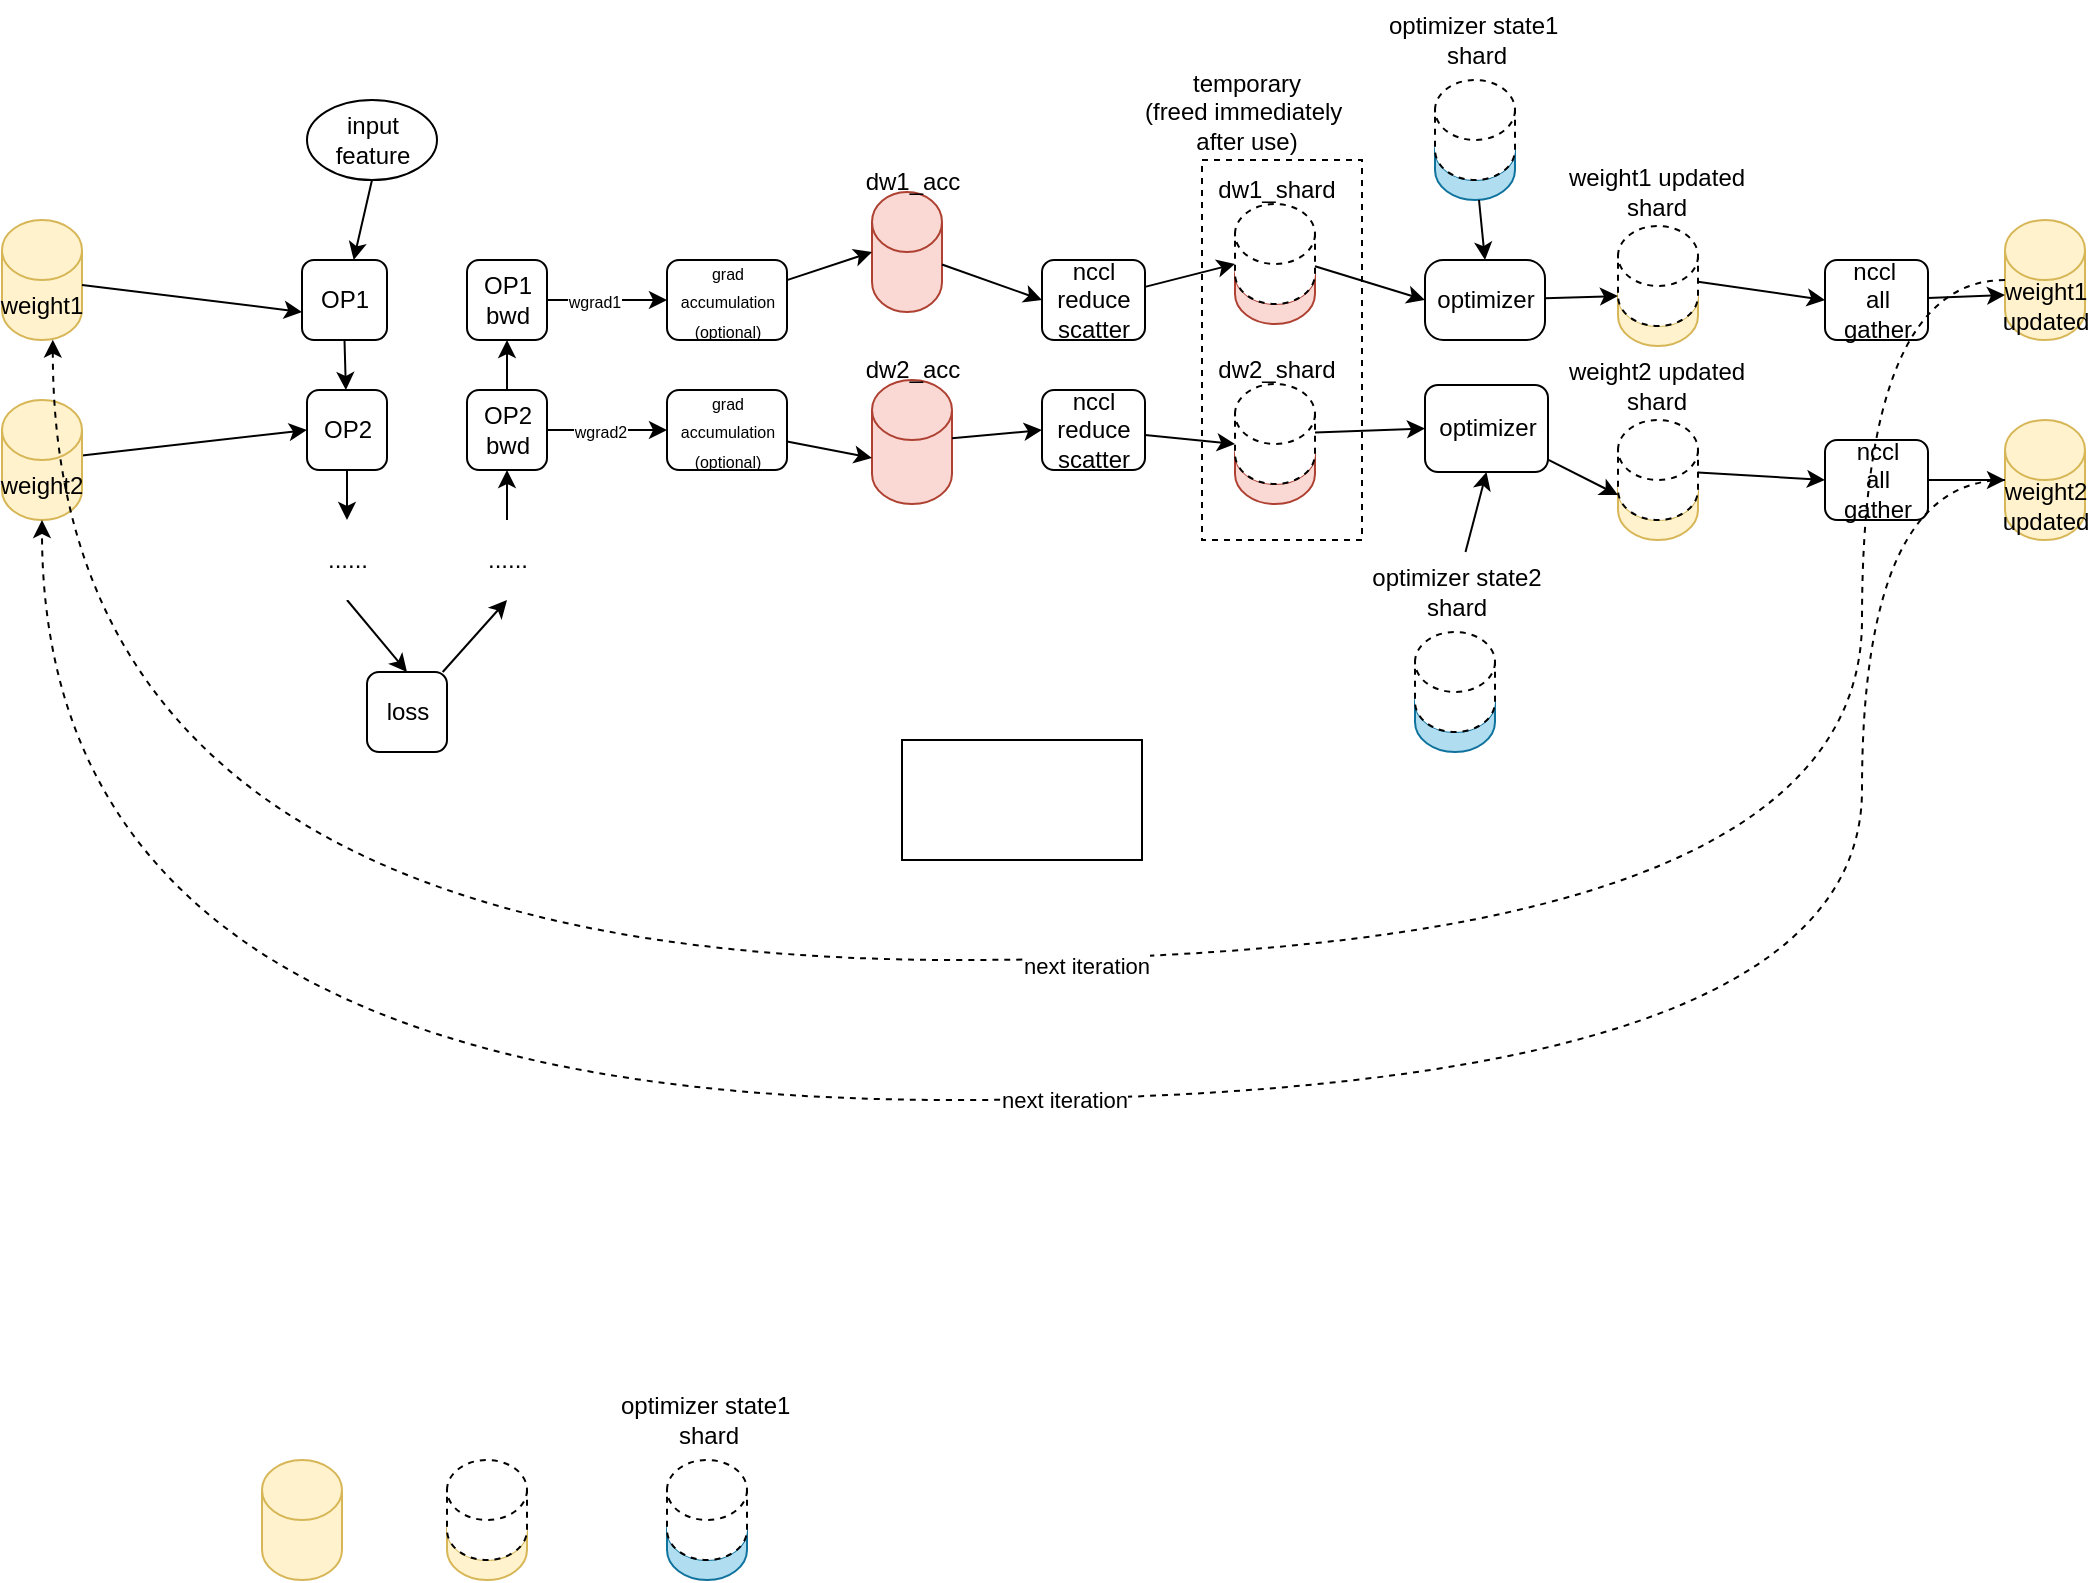 <mxfile version="28.0.6">
  <diagram name="第 1 页" id="xsn9wAzLdeU0v5P_zitX">
    <mxGraphModel dx="1653" dy="857" grid="1" gridSize="10" guides="1" tooltips="1" connect="1" arrows="1" fold="1" page="1" pageScale="1" pageWidth="1169" pageHeight="827" math="0" shadow="0">
      <root>
        <mxCell id="0" />
        <mxCell id="1" parent="0" />
        <mxCell id="ELaQe_ijEdDVAd6_kbek-1" style="rounded=0;orthogonalLoop=1;jettySize=auto;html=1;exitX=0.5;exitY=1;exitDx=0;exitDy=0;" edge="1" parent="1" source="ELaQe_ijEdDVAd6_kbek-2" target="ELaQe_ijEdDVAd6_kbek-4">
          <mxGeometry relative="1" as="geometry" />
        </mxCell>
        <mxCell id="ELaQe_ijEdDVAd6_kbek-2" value="OP1" style="rounded=1;whiteSpace=wrap;html=1;" vertex="1" parent="1">
          <mxGeometry x="230" y="160" width="42.5" height="40" as="geometry" />
        </mxCell>
        <mxCell id="ELaQe_ijEdDVAd6_kbek-3" style="edgeStyle=orthogonalEdgeStyle;rounded=0;orthogonalLoop=1;jettySize=auto;html=1;exitX=0.5;exitY=1;exitDx=0;exitDy=0;entryX=0.5;entryY=0;entryDx=0;entryDy=0;" edge="1" parent="1" source="ELaQe_ijEdDVAd6_kbek-4" target="ELaQe_ijEdDVAd6_kbek-8">
          <mxGeometry relative="1" as="geometry" />
        </mxCell>
        <mxCell id="ELaQe_ijEdDVAd6_kbek-4" value="OP2" style="rounded=1;whiteSpace=wrap;html=1;" vertex="1" parent="1">
          <mxGeometry x="232.5" y="225" width="40" height="40" as="geometry" />
        </mxCell>
        <mxCell id="ELaQe_ijEdDVAd6_kbek-5" style="rounded=0;orthogonalLoop=1;jettySize=auto;html=1;exitX=0.5;exitY=1;exitDx=0;exitDy=0;" edge="1" parent="1" source="ELaQe_ijEdDVAd6_kbek-6" target="ELaQe_ijEdDVAd6_kbek-2">
          <mxGeometry relative="1" as="geometry" />
        </mxCell>
        <mxCell id="ELaQe_ijEdDVAd6_kbek-6" value="input feature" style="ellipse;whiteSpace=wrap;html=1;" vertex="1" parent="1">
          <mxGeometry x="232.5" y="80" width="65" height="40" as="geometry" />
        </mxCell>
        <mxCell id="ELaQe_ijEdDVAd6_kbek-7" style="rounded=0;orthogonalLoop=1;jettySize=auto;html=1;exitX=0.5;exitY=1;exitDx=0;exitDy=0;entryX=0.5;entryY=0;entryDx=0;entryDy=0;" edge="1" parent="1" source="ELaQe_ijEdDVAd6_kbek-8" target="ELaQe_ijEdDVAd6_kbek-10">
          <mxGeometry relative="1" as="geometry" />
        </mxCell>
        <mxCell id="ELaQe_ijEdDVAd6_kbek-8" value="......" style="rounded=1;whiteSpace=wrap;html=1;strokeColor=none;" vertex="1" parent="1">
          <mxGeometry x="232.5" y="290" width="40" height="40" as="geometry" />
        </mxCell>
        <mxCell id="ELaQe_ijEdDVAd6_kbek-9" style="rounded=0;orthogonalLoop=1;jettySize=auto;html=1;entryX=0.5;entryY=1;entryDx=0;entryDy=0;" edge="1" parent="1" source="ELaQe_ijEdDVAd6_kbek-10" target="ELaQe_ijEdDVAd6_kbek-18">
          <mxGeometry relative="1" as="geometry" />
        </mxCell>
        <mxCell id="ELaQe_ijEdDVAd6_kbek-10" value="loss" style="rounded=1;whiteSpace=wrap;html=1;" vertex="1" parent="1">
          <mxGeometry x="262.5" y="366" width="40" height="40" as="geometry" />
        </mxCell>
        <mxCell id="ELaQe_ijEdDVAd6_kbek-11" style="edgeStyle=none;rounded=0;orthogonalLoop=1;jettySize=auto;html=1;entryX=0;entryY=0.5;entryDx=0;entryDy=0;" edge="1" parent="1" source="ELaQe_ijEdDVAd6_kbek-13" target="ELaQe_ijEdDVAd6_kbek-24">
          <mxGeometry relative="1" as="geometry" />
        </mxCell>
        <mxCell id="ELaQe_ijEdDVAd6_kbek-12" value="&lt;font style=&quot;font-size: 8px;&quot;&gt;wgrad2&lt;/font&gt;" style="edgeLabel;html=1;align=center;verticalAlign=middle;resizable=0;points=[];" vertex="1" connectable="0" parent="ELaQe_ijEdDVAd6_kbek-11">
          <mxGeometry x="-0.125" relative="1" as="geometry">
            <mxPoint as="offset" />
          </mxGeometry>
        </mxCell>
        <mxCell id="ELaQe_ijEdDVAd6_kbek-13" value="&lt;div&gt;OP2&lt;/div&gt;&lt;div&gt;bwd&lt;/div&gt;" style="rounded=1;whiteSpace=wrap;html=1;" vertex="1" parent="1">
          <mxGeometry x="312.5" y="225" width="40" height="40" as="geometry" />
        </mxCell>
        <mxCell id="ELaQe_ijEdDVAd6_kbek-14" style="edgeStyle=none;rounded=0;orthogonalLoop=1;jettySize=auto;html=1;entryX=0;entryY=0.5;entryDx=0;entryDy=0;" edge="1" parent="1" source="ELaQe_ijEdDVAd6_kbek-16" target="ELaQe_ijEdDVAd6_kbek-22">
          <mxGeometry relative="1" as="geometry" />
        </mxCell>
        <mxCell id="ELaQe_ijEdDVAd6_kbek-15" value="&lt;div&gt;&lt;font style=&quot;font-size: 8px;&quot;&gt;wgrad1&lt;/font&gt;&lt;/div&gt;" style="edgeLabel;html=1;align=center;verticalAlign=middle;resizable=0;points=[];" vertex="1" connectable="0" parent="ELaQe_ijEdDVAd6_kbek-14">
          <mxGeometry x="0.112" y="-1" relative="1" as="geometry">
            <mxPoint x="-10" y="-1" as="offset" />
          </mxGeometry>
        </mxCell>
        <mxCell id="ELaQe_ijEdDVAd6_kbek-16" value="&lt;div&gt;OP1&lt;/div&gt;&lt;div&gt;bwd&lt;/div&gt;" style="rounded=1;whiteSpace=wrap;html=1;" vertex="1" parent="1">
          <mxGeometry x="312.5" y="160" width="40" height="40" as="geometry" />
        </mxCell>
        <mxCell id="ELaQe_ijEdDVAd6_kbek-17" style="edgeStyle=orthogonalEdgeStyle;rounded=0;orthogonalLoop=1;jettySize=auto;html=1;entryX=0.5;entryY=1;entryDx=0;entryDy=0;" edge="1" parent="1" source="ELaQe_ijEdDVAd6_kbek-18" target="ELaQe_ijEdDVAd6_kbek-13">
          <mxGeometry relative="1" as="geometry" />
        </mxCell>
        <mxCell id="ELaQe_ijEdDVAd6_kbek-18" value="......" style="rounded=1;whiteSpace=wrap;html=1;strokeColor=none;" vertex="1" parent="1">
          <mxGeometry x="312.5" y="290" width="40" height="40" as="geometry" />
        </mxCell>
        <mxCell id="ELaQe_ijEdDVAd6_kbek-19" style="rounded=0;orthogonalLoop=1;jettySize=auto;html=1;entryX=0.5;entryY=1;entryDx=0;entryDy=0;" edge="1" parent="1" source="ELaQe_ijEdDVAd6_kbek-16" target="ELaQe_ijEdDVAd6_kbek-16">
          <mxGeometry relative="1" as="geometry" />
        </mxCell>
        <mxCell id="ELaQe_ijEdDVAd6_kbek-20" style="rounded=0;orthogonalLoop=1;jettySize=auto;html=1;entryX=0.5;entryY=1;entryDx=0;entryDy=0;exitX=0.5;exitY=0;exitDx=0;exitDy=0;" edge="1" parent="1" source="ELaQe_ijEdDVAd6_kbek-13" target="ELaQe_ijEdDVAd6_kbek-16">
          <mxGeometry relative="1" as="geometry">
            <mxPoint x="349.748" y="225" as="sourcePoint" />
            <mxPoint x="345.26" y="188.24" as="targetPoint" />
          </mxGeometry>
        </mxCell>
        <mxCell id="ELaQe_ijEdDVAd6_kbek-22" value="&lt;div&gt;&lt;font style=&quot;font-size: 8px;&quot;&gt;grad accumulation&lt;br&gt;&lt;/font&gt;&lt;/div&gt;&lt;div&gt;&lt;font style=&quot;font-size: 8px;&quot;&gt;(optional)&lt;/font&gt;&lt;/div&gt;" style="rounded=1;whiteSpace=wrap;html=1;" vertex="1" parent="1">
          <mxGeometry x="412.5" y="160" width="60" height="40" as="geometry" />
        </mxCell>
        <mxCell id="ELaQe_ijEdDVAd6_kbek-24" value="&lt;div&gt;&lt;font style=&quot;font-size: 8px;&quot;&gt;grad accumulation&lt;br&gt;&lt;/font&gt;&lt;/div&gt;&lt;div&gt;&lt;font style=&quot;font-size: 8px;&quot;&gt;(optional)&lt;/font&gt;&lt;/div&gt;" style="rounded=1;whiteSpace=wrap;html=1;" vertex="1" parent="1">
          <mxGeometry x="412.5" y="225" width="60" height="40" as="geometry" />
        </mxCell>
        <mxCell id="ELaQe_ijEdDVAd6_kbek-26" value="&lt;div&gt;nccl reduce&lt;/div&gt;&lt;div&gt;scatter&lt;/div&gt;" style="rounded=1;whiteSpace=wrap;html=1;" vertex="1" parent="1">
          <mxGeometry x="600" y="160" width="51.5" height="40" as="geometry" />
        </mxCell>
        <mxCell id="ELaQe_ijEdDVAd6_kbek-28" value="&lt;div&gt;nccl reduce&lt;/div&gt;&lt;div&gt;scatter&lt;br&gt;&lt;/div&gt;" style="rounded=1;whiteSpace=wrap;html=1;" vertex="1" parent="1">
          <mxGeometry x="600" y="225" width="51.5" height="40" as="geometry" />
        </mxCell>
        <mxCell id="ELaQe_ijEdDVAd6_kbek-29" value="optimizer" style="rounded=1;whiteSpace=wrap;html=1;arcSize=23;" vertex="1" parent="1">
          <mxGeometry x="791.5" y="160" width="60" height="40" as="geometry" />
        </mxCell>
        <mxCell id="ELaQe_ijEdDVAd6_kbek-30" value="optimizer" style="rounded=1;whiteSpace=wrap;html=1;" vertex="1" parent="1">
          <mxGeometry x="791.5" y="222.5" width="61.5" height="43.5" as="geometry" />
        </mxCell>
        <mxCell id="ELaQe_ijEdDVAd6_kbek-31" value="weight1" style="shape=cylinder3;whiteSpace=wrap;html=1;boundedLbl=1;backgroundOutline=1;size=15;fillColor=#fff2cc;strokeColor=#d6b656;" vertex="1" parent="1">
          <mxGeometry x="80" y="140" width="40" height="60" as="geometry" />
        </mxCell>
        <mxCell id="ELaQe_ijEdDVAd6_kbek-32" style="edgeStyle=none;rounded=0;orthogonalLoop=1;jettySize=auto;html=1;entryX=0;entryY=0.5;entryDx=0;entryDy=0;" edge="1" parent="1" source="ELaQe_ijEdDVAd6_kbek-33" target="ELaQe_ijEdDVAd6_kbek-4">
          <mxGeometry relative="1" as="geometry" />
        </mxCell>
        <mxCell id="ELaQe_ijEdDVAd6_kbek-33" value="weight2" style="shape=cylinder3;whiteSpace=wrap;html=1;boundedLbl=1;backgroundOutline=1;size=15;fillColor=#fff2cc;strokeColor=#d6b656;" vertex="1" parent="1">
          <mxGeometry x="80" y="230" width="40" height="60" as="geometry" />
        </mxCell>
        <mxCell id="ELaQe_ijEdDVAd6_kbek-34" style="edgeStyle=none;rounded=0;orthogonalLoop=1;jettySize=auto;html=1;" edge="1" parent="1" source="ELaQe_ijEdDVAd6_kbek-31">
          <mxGeometry relative="1" as="geometry">
            <mxPoint x="230" y="186" as="targetPoint" />
          </mxGeometry>
        </mxCell>
        <mxCell id="ELaQe_ijEdDVAd6_kbek-37" value="&lt;div&gt;weight1&lt;/div&gt;&lt;div&gt;updated&lt;/div&gt;" style="shape=cylinder3;whiteSpace=wrap;html=1;boundedLbl=1;backgroundOutline=1;size=15;fillColor=#fff2cc;strokeColor=#d6b656;" vertex="1" parent="1">
          <mxGeometry x="1081.5" y="140" width="40" height="60" as="geometry" />
        </mxCell>
        <mxCell id="ELaQe_ijEdDVAd6_kbek-39" value="&lt;div&gt;weight2&lt;/div&gt;&lt;div&gt;updated&lt;/div&gt;" style="shape=cylinder3;whiteSpace=wrap;html=1;boundedLbl=1;backgroundOutline=1;size=15;fillColor=#fff2cc;strokeColor=#d6b656;" vertex="1" parent="1">
          <mxGeometry x="1081.5" y="240" width="40" height="60" as="geometry" />
        </mxCell>
        <mxCell id="ELaQe_ijEdDVAd6_kbek-47" value="" style="shape=cylinder3;whiteSpace=wrap;html=1;boundedLbl=1;backgroundOutline=1;size=15;fillColor=#fff2cc;strokeColor=#d6b656;" vertex="1" parent="1">
          <mxGeometry x="210" y="760" width="40" height="60" as="geometry" />
        </mxCell>
        <mxCell id="ELaQe_ijEdDVAd6_kbek-49" value="" style="shape=cylinder3;whiteSpace=wrap;html=1;boundedLbl=1;backgroundOutline=1;size=15;fillColor=#fff2cc;strokeColor=#d6b656;" vertex="1" parent="1">
          <mxGeometry x="302.5" y="780" width="40" height="40" as="geometry" />
        </mxCell>
        <mxCell id="ELaQe_ijEdDVAd6_kbek-48" value="" style="shape=cylinder3;whiteSpace=wrap;html=1;boundedLbl=1;backgroundOutline=1;size=15;dashed=1;" vertex="1" parent="1">
          <mxGeometry x="302.5" y="760" width="40" height="50" as="geometry" />
        </mxCell>
        <mxCell id="ELaQe_ijEdDVAd6_kbek-53" value="" style="group" vertex="1" connectable="0" parent="1">
          <mxGeometry x="676.5" y="110" width="80" height="82" as="geometry" />
        </mxCell>
        <mxCell id="ELaQe_ijEdDVAd6_kbek-50" value="" style="shape=cylinder3;whiteSpace=wrap;html=1;boundedLbl=1;backgroundOutline=1;size=15;fillColor=#fad9d5;strokeColor=#ae4132;" vertex="1" parent="ELaQe_ijEdDVAd6_kbek-53">
          <mxGeometry x="20" y="42" width="40" height="40" as="geometry" />
        </mxCell>
        <mxCell id="ELaQe_ijEdDVAd6_kbek-51" value="" style="shape=cylinder3;whiteSpace=wrap;html=1;boundedLbl=1;backgroundOutline=1;size=15;dashed=1;" vertex="1" parent="ELaQe_ijEdDVAd6_kbek-53">
          <mxGeometry x="20" y="22" width="40" height="50" as="geometry" />
        </mxCell>
        <mxCell id="ELaQe_ijEdDVAd6_kbek-52" value="&lt;div&gt;dw1_shard&lt;/div&gt;" style="text;html=1;align=center;verticalAlign=middle;resizable=0;points=[];autosize=1;strokeColor=none;fillColor=none;" vertex="1" parent="ELaQe_ijEdDVAd6_kbek-53">
          <mxGeometry width="80" height="30" as="geometry" />
        </mxCell>
        <mxCell id="ELaQe_ijEdDVAd6_kbek-54" value="" style="group" vertex="1" connectable="0" parent="1">
          <mxGeometry x="676.5" y="200" width="80" height="82" as="geometry" />
        </mxCell>
        <mxCell id="ELaQe_ijEdDVAd6_kbek-55" value="" style="shape=cylinder3;whiteSpace=wrap;html=1;boundedLbl=1;backgroundOutline=1;size=15;fillColor=#fad9d5;strokeColor=#ae4132;" vertex="1" parent="ELaQe_ijEdDVAd6_kbek-54">
          <mxGeometry x="20" y="42" width="40" height="40" as="geometry" />
        </mxCell>
        <mxCell id="ELaQe_ijEdDVAd6_kbek-56" value="" style="shape=cylinder3;whiteSpace=wrap;html=1;boundedLbl=1;backgroundOutline=1;size=15;dashed=1;" vertex="1" parent="ELaQe_ijEdDVAd6_kbek-54">
          <mxGeometry x="20" y="22" width="40" height="50" as="geometry" />
        </mxCell>
        <mxCell id="ELaQe_ijEdDVAd6_kbek-57" value="&lt;div&gt;dw2_shard&lt;/div&gt;" style="text;html=1;align=center;verticalAlign=middle;resizable=0;points=[];autosize=1;strokeColor=none;fillColor=none;" vertex="1" parent="ELaQe_ijEdDVAd6_kbek-54">
          <mxGeometry width="80" height="30" as="geometry" />
        </mxCell>
        <mxCell id="ELaQe_ijEdDVAd6_kbek-58" style="rounded=0;orthogonalLoop=1;jettySize=auto;html=1;entryX=0;entryY=0;entryDx=0;entryDy=30;entryPerimeter=0;" edge="1" parent="1" source="ELaQe_ijEdDVAd6_kbek-26" target="ELaQe_ijEdDVAd6_kbek-51">
          <mxGeometry relative="1" as="geometry" />
        </mxCell>
        <mxCell id="ELaQe_ijEdDVAd6_kbek-59" style="edgeStyle=none;rounded=0;orthogonalLoop=1;jettySize=auto;html=1;entryX=0;entryY=0;entryDx=0;entryDy=30;entryPerimeter=0;" edge="1" parent="1" source="ELaQe_ijEdDVAd6_kbek-28" target="ELaQe_ijEdDVAd6_kbek-56">
          <mxGeometry relative="1" as="geometry" />
        </mxCell>
        <mxCell id="ELaQe_ijEdDVAd6_kbek-63" value="" style="group" vertex="1" connectable="0" parent="1">
          <mxGeometry x="377.5" y="720" width="110" height="100" as="geometry" />
        </mxCell>
        <mxCell id="ELaQe_ijEdDVAd6_kbek-60" value="" style="shape=cylinder3;whiteSpace=wrap;html=1;boundedLbl=1;backgroundOutline=1;size=15;fillColor=#b1ddf0;strokeColor=#10739e;" vertex="1" parent="ELaQe_ijEdDVAd6_kbek-63">
          <mxGeometry x="35" y="60" width="40" height="40" as="geometry" />
        </mxCell>
        <mxCell id="ELaQe_ijEdDVAd6_kbek-61" value="" style="shape=cylinder3;whiteSpace=wrap;html=1;boundedLbl=1;backgroundOutline=1;size=15;dashed=1;" vertex="1" parent="ELaQe_ijEdDVAd6_kbek-63">
          <mxGeometry x="35" y="40" width="40" height="50" as="geometry" />
        </mxCell>
        <mxCell id="ELaQe_ijEdDVAd6_kbek-62" value="&lt;div&gt;optimizer state1&amp;nbsp;&lt;/div&gt;&lt;div&gt;shard&lt;/div&gt;" style="text;html=1;align=center;verticalAlign=middle;resizable=0;points=[];autosize=1;strokeColor=none;fillColor=none;" vertex="1" parent="ELaQe_ijEdDVAd6_kbek-63">
          <mxGeometry width="110" height="40" as="geometry" />
        </mxCell>
        <mxCell id="ELaQe_ijEdDVAd6_kbek-64" value="" style="group" vertex="1" connectable="0" parent="1">
          <mxGeometry x="761.5" y="30" width="110" height="100" as="geometry" />
        </mxCell>
        <mxCell id="ELaQe_ijEdDVAd6_kbek-65" value="" style="shape=cylinder3;whiteSpace=wrap;html=1;boundedLbl=1;backgroundOutline=1;size=15;fillColor=#b1ddf0;strokeColor=#10739e;" vertex="1" parent="ELaQe_ijEdDVAd6_kbek-64">
          <mxGeometry x="35" y="60" width="40" height="40" as="geometry" />
        </mxCell>
        <mxCell id="ELaQe_ijEdDVAd6_kbek-66" value="" style="shape=cylinder3;whiteSpace=wrap;html=1;boundedLbl=1;backgroundOutline=1;size=15;dashed=1;" vertex="1" parent="ELaQe_ijEdDVAd6_kbek-64">
          <mxGeometry x="35" y="40" width="40" height="50" as="geometry" />
        </mxCell>
        <mxCell id="ELaQe_ijEdDVAd6_kbek-67" value="&lt;div&gt;optimizer state1&amp;nbsp;&lt;/div&gt;&lt;div&gt;shard&lt;/div&gt;" style="text;html=1;align=center;verticalAlign=middle;resizable=0;points=[];autosize=1;strokeColor=none;fillColor=none;" vertex="1" parent="ELaQe_ijEdDVAd6_kbek-64">
          <mxGeometry width="110" height="40" as="geometry" />
        </mxCell>
        <mxCell id="ELaQe_ijEdDVAd6_kbek-68" style="edgeStyle=none;rounded=0;orthogonalLoop=1;jettySize=auto;html=1;entryX=0.5;entryY=0;entryDx=0;entryDy=0;" edge="1" parent="1" source="ELaQe_ijEdDVAd6_kbek-65" target="ELaQe_ijEdDVAd6_kbek-29">
          <mxGeometry relative="1" as="geometry" />
        </mxCell>
        <mxCell id="ELaQe_ijEdDVAd6_kbek-69" value="" style="group" vertex="1" connectable="0" parent="1">
          <mxGeometry x="751.5" y="306" width="110" height="100" as="geometry" />
        </mxCell>
        <mxCell id="ELaQe_ijEdDVAd6_kbek-70" value="" style="shape=cylinder3;whiteSpace=wrap;html=1;boundedLbl=1;backgroundOutline=1;size=15;fillColor=#b1ddf0;strokeColor=#10739e;" vertex="1" parent="ELaQe_ijEdDVAd6_kbek-69">
          <mxGeometry x="35" y="60" width="40" height="40" as="geometry" />
        </mxCell>
        <mxCell id="ELaQe_ijEdDVAd6_kbek-71" value="" style="shape=cylinder3;whiteSpace=wrap;html=1;boundedLbl=1;backgroundOutline=1;size=15;dashed=1;" vertex="1" parent="ELaQe_ijEdDVAd6_kbek-69">
          <mxGeometry x="35" y="40" width="40" height="50" as="geometry" />
        </mxCell>
        <mxCell id="ELaQe_ijEdDVAd6_kbek-72" value="&lt;div&gt;optimizer state2 &lt;br&gt;&lt;/div&gt;&lt;div&gt;shard&lt;/div&gt;" style="text;html=1;align=center;verticalAlign=middle;resizable=0;points=[];autosize=1;strokeColor=none;fillColor=none;" vertex="1" parent="ELaQe_ijEdDVAd6_kbek-69">
          <mxGeometry width="110" height="40" as="geometry" />
        </mxCell>
        <mxCell id="ELaQe_ijEdDVAd6_kbek-73" style="edgeStyle=none;rounded=0;orthogonalLoop=1;jettySize=auto;html=1;entryX=0.5;entryY=1;entryDx=0;entryDy=0;" edge="1" parent="1" source="ELaQe_ijEdDVAd6_kbek-72" target="ELaQe_ijEdDVAd6_kbek-30">
          <mxGeometry relative="1" as="geometry" />
        </mxCell>
        <mxCell id="ELaQe_ijEdDVAd6_kbek-74" style="edgeStyle=none;rounded=0;orthogonalLoop=1;jettySize=auto;html=1;entryX=0;entryY=0.5;entryDx=0;entryDy=0;" edge="1" parent="1" source="ELaQe_ijEdDVAd6_kbek-51" target="ELaQe_ijEdDVAd6_kbek-29">
          <mxGeometry relative="1" as="geometry" />
        </mxCell>
        <mxCell id="ELaQe_ijEdDVAd6_kbek-75" style="edgeStyle=none;rounded=0;orthogonalLoop=1;jettySize=auto;html=1;entryX=0;entryY=0.5;entryDx=0;entryDy=0;" edge="1" parent="1" source="ELaQe_ijEdDVAd6_kbek-56" target="ELaQe_ijEdDVAd6_kbek-30">
          <mxGeometry relative="1" as="geometry" />
        </mxCell>
        <mxCell id="ELaQe_ijEdDVAd6_kbek-79" value="" style="group" vertex="1" connectable="0" parent="1">
          <mxGeometry x="851.5" y="106" width="110" height="97" as="geometry" />
        </mxCell>
        <mxCell id="ELaQe_ijEdDVAd6_kbek-76" value="" style="shape=cylinder3;whiteSpace=wrap;html=1;boundedLbl=1;backgroundOutline=1;size=15;fillColor=#fff2cc;strokeColor=#d6b656;" vertex="1" parent="ELaQe_ijEdDVAd6_kbek-79">
          <mxGeometry x="36.5" y="57" width="40" height="40" as="geometry" />
        </mxCell>
        <mxCell id="ELaQe_ijEdDVAd6_kbek-77" value="" style="shape=cylinder3;whiteSpace=wrap;html=1;boundedLbl=1;backgroundOutline=1;size=15;dashed=1;" vertex="1" parent="ELaQe_ijEdDVAd6_kbek-79">
          <mxGeometry x="36.5" y="37" width="40" height="50" as="geometry" />
        </mxCell>
        <mxCell id="ELaQe_ijEdDVAd6_kbek-78" value="&lt;div&gt;weight1 updated&lt;/div&gt;&lt;div&gt;shard&lt;br&gt;&lt;/div&gt;" style="text;html=1;align=center;verticalAlign=middle;resizable=0;points=[];autosize=1;strokeColor=none;fillColor=none;" vertex="1" parent="ELaQe_ijEdDVAd6_kbek-79">
          <mxGeometry width="110" height="40" as="geometry" />
        </mxCell>
        <mxCell id="ELaQe_ijEdDVAd6_kbek-80" value="" style="group" vertex="1" connectable="0" parent="1">
          <mxGeometry x="851.5" y="203" width="110" height="97" as="geometry" />
        </mxCell>
        <mxCell id="ELaQe_ijEdDVAd6_kbek-81" value="" style="shape=cylinder3;whiteSpace=wrap;html=1;boundedLbl=1;backgroundOutline=1;size=15;fillColor=#fff2cc;strokeColor=#d6b656;" vertex="1" parent="ELaQe_ijEdDVAd6_kbek-80">
          <mxGeometry x="36.5" y="57" width="40" height="40" as="geometry" />
        </mxCell>
        <mxCell id="ELaQe_ijEdDVAd6_kbek-82" value="" style="shape=cylinder3;whiteSpace=wrap;html=1;boundedLbl=1;backgroundOutline=1;size=15;dashed=1;" vertex="1" parent="ELaQe_ijEdDVAd6_kbek-80">
          <mxGeometry x="36.5" y="37" width="40" height="50" as="geometry" />
        </mxCell>
        <mxCell id="ELaQe_ijEdDVAd6_kbek-83" value="&lt;div&gt;weight2 updated&lt;/div&gt;&lt;div&gt;shard&lt;br&gt;&lt;/div&gt;" style="text;html=1;align=center;verticalAlign=middle;resizable=0;points=[];autosize=1;strokeColor=none;fillColor=none;" vertex="1" parent="ELaQe_ijEdDVAd6_kbek-80">
          <mxGeometry width="110" height="40" as="geometry" />
        </mxCell>
        <mxCell id="ELaQe_ijEdDVAd6_kbek-84" value="&lt;div&gt;nccl&amp;nbsp;&lt;/div&gt;&lt;div&gt;all&lt;/div&gt;&lt;div&gt;gather&lt;br&gt;&lt;/div&gt;" style="rounded=1;whiteSpace=wrap;html=1;" vertex="1" parent="1">
          <mxGeometry x="991.5" y="160" width="51.5" height="40" as="geometry" />
        </mxCell>
        <mxCell id="ELaQe_ijEdDVAd6_kbek-85" value="&lt;div&gt;nccl&lt;/div&gt;&lt;div&gt;all&lt;br&gt;&lt;/div&gt;&lt;div&gt;gather&lt;/div&gt;" style="rounded=1;whiteSpace=wrap;html=1;" vertex="1" parent="1">
          <mxGeometry x="991.5" y="250" width="51.5" height="40" as="geometry" />
        </mxCell>
        <mxCell id="ELaQe_ijEdDVAd6_kbek-86" style="edgeStyle=none;rounded=0;orthogonalLoop=1;jettySize=auto;html=1;entryX=0;entryY=0;entryDx=0;entryDy=15;entryPerimeter=0;" edge="1" parent="1" source="ELaQe_ijEdDVAd6_kbek-29" target="ELaQe_ijEdDVAd6_kbek-76">
          <mxGeometry relative="1" as="geometry" />
        </mxCell>
        <mxCell id="ELaQe_ijEdDVAd6_kbek-87" style="edgeStyle=none;rounded=0;orthogonalLoop=1;jettySize=auto;html=1;entryX=0;entryY=0;entryDx=0;entryDy=17.5;entryPerimeter=0;" edge="1" parent="1" source="ELaQe_ijEdDVAd6_kbek-30" target="ELaQe_ijEdDVAd6_kbek-81">
          <mxGeometry relative="1" as="geometry" />
        </mxCell>
        <mxCell id="ELaQe_ijEdDVAd6_kbek-88" style="edgeStyle=none;rounded=0;orthogonalLoop=1;jettySize=auto;html=1;entryX=0;entryY=0.5;entryDx=0;entryDy=0;" edge="1" parent="1" source="ELaQe_ijEdDVAd6_kbek-77" target="ELaQe_ijEdDVAd6_kbek-84">
          <mxGeometry relative="1" as="geometry" />
        </mxCell>
        <mxCell id="ELaQe_ijEdDVAd6_kbek-89" style="edgeStyle=none;rounded=0;orthogonalLoop=1;jettySize=auto;html=1;entryX=0;entryY=0.5;entryDx=0;entryDy=0;" edge="1" parent="1" source="ELaQe_ijEdDVAd6_kbek-82" target="ELaQe_ijEdDVAd6_kbek-85">
          <mxGeometry relative="1" as="geometry" />
        </mxCell>
        <mxCell id="ELaQe_ijEdDVAd6_kbek-90" style="edgeStyle=none;rounded=0;orthogonalLoop=1;jettySize=auto;html=1;entryX=0;entryY=0;entryDx=0;entryDy=37.5;entryPerimeter=0;" edge="1" parent="1" source="ELaQe_ijEdDVAd6_kbek-84" target="ELaQe_ijEdDVAd6_kbek-37">
          <mxGeometry relative="1" as="geometry" />
        </mxCell>
        <mxCell id="ELaQe_ijEdDVAd6_kbek-91" style="edgeStyle=none;rounded=0;orthogonalLoop=1;jettySize=auto;html=1;entryX=0;entryY=0.5;entryDx=0;entryDy=0;entryPerimeter=0;" edge="1" parent="1" source="ELaQe_ijEdDVAd6_kbek-85" target="ELaQe_ijEdDVAd6_kbek-39">
          <mxGeometry relative="1" as="geometry" />
        </mxCell>
        <mxCell id="ELaQe_ijEdDVAd6_kbek-92" style="edgeStyle=orthogonalEdgeStyle;rounded=0;orthogonalLoop=1;jettySize=auto;html=1;entryX=0.635;entryY=0.997;entryDx=0;entryDy=0;entryPerimeter=0;curved=1;dashed=1;" edge="1" parent="1" source="ELaQe_ijEdDVAd6_kbek-37" target="ELaQe_ijEdDVAd6_kbek-31">
          <mxGeometry relative="1" as="geometry">
            <Array as="points">
              <mxPoint x="1010" y="510" />
              <mxPoint x="105" y="510" />
            </Array>
          </mxGeometry>
        </mxCell>
        <mxCell id="ELaQe_ijEdDVAd6_kbek-93" value="&lt;div&gt;next iteration&lt;/div&gt;" style="edgeLabel;html=1;align=center;verticalAlign=middle;resizable=0;points=[];" vertex="1" connectable="0" parent="ELaQe_ijEdDVAd6_kbek-92">
          <mxGeometry x="-0.017" y="3" relative="1" as="geometry">
            <mxPoint as="offset" />
          </mxGeometry>
        </mxCell>
        <mxCell id="ELaQe_ijEdDVAd6_kbek-94" style="edgeStyle=orthogonalEdgeStyle;rounded=0;orthogonalLoop=1;jettySize=auto;html=1;entryX=0.5;entryY=1;entryDx=0;entryDy=0;entryPerimeter=0;curved=1;dashed=1;" edge="1" parent="1" source="ELaQe_ijEdDVAd6_kbek-39" target="ELaQe_ijEdDVAd6_kbek-33">
          <mxGeometry relative="1" as="geometry">
            <Array as="points">
              <mxPoint x="1010" y="580" />
              <mxPoint x="100" y="580" />
            </Array>
          </mxGeometry>
        </mxCell>
        <mxCell id="ELaQe_ijEdDVAd6_kbek-95" value="next iteration" style="edgeLabel;html=1;align=center;verticalAlign=middle;resizable=0;points=[];" vertex="1" connectable="0" parent="ELaQe_ijEdDVAd6_kbek-94">
          <mxGeometry x="-0.013" relative="1" as="geometry">
            <mxPoint as="offset" />
          </mxGeometry>
        </mxCell>
        <mxCell id="ELaQe_ijEdDVAd6_kbek-100" value="" style="group" vertex="1" connectable="0" parent="1">
          <mxGeometry x="500" y="106" width="70" height="82" as="geometry" />
        </mxCell>
        <mxCell id="ELaQe_ijEdDVAd6_kbek-97" value="" style="shape=cylinder3;whiteSpace=wrap;html=1;boundedLbl=1;backgroundOutline=1;size=15;fillColor=#fad9d5;strokeColor=#ae4132;" vertex="1" parent="ELaQe_ijEdDVAd6_kbek-100">
          <mxGeometry x="15" y="20" width="35" height="60" as="geometry" />
        </mxCell>
        <mxCell id="ELaQe_ijEdDVAd6_kbek-99" value="&lt;div&gt;dw1_acc&lt;/div&gt;" style="text;html=1;align=center;verticalAlign=middle;resizable=0;points=[];autosize=1;strokeColor=none;fillColor=none;" vertex="1" parent="ELaQe_ijEdDVAd6_kbek-100">
          <mxGeometry width="70" height="30" as="geometry" />
        </mxCell>
        <mxCell id="ELaQe_ijEdDVAd6_kbek-101" value="" style="group" vertex="1" connectable="0" parent="1">
          <mxGeometry x="500" y="200" width="70" height="82" as="geometry" />
        </mxCell>
        <mxCell id="ELaQe_ijEdDVAd6_kbek-102" value="" style="shape=cylinder3;whiteSpace=wrap;html=1;boundedLbl=1;backgroundOutline=1;size=15;fillColor=#fad9d5;strokeColor=#ae4132;" vertex="1" parent="ELaQe_ijEdDVAd6_kbek-101">
          <mxGeometry x="15" y="20" width="40" height="62" as="geometry" />
        </mxCell>
        <mxCell id="ELaQe_ijEdDVAd6_kbek-103" value="&lt;div&gt;dw2_acc&lt;/div&gt;" style="text;html=1;align=center;verticalAlign=middle;resizable=0;points=[];autosize=1;strokeColor=none;fillColor=none;" vertex="1" parent="ELaQe_ijEdDVAd6_kbek-101">
          <mxGeometry width="70" height="30" as="geometry" />
        </mxCell>
        <mxCell id="ELaQe_ijEdDVAd6_kbek-104" style="edgeStyle=none;rounded=0;orthogonalLoop=1;jettySize=auto;html=1;entryX=0;entryY=0.5;entryDx=0;entryDy=0;entryPerimeter=0;" edge="1" parent="1" source="ELaQe_ijEdDVAd6_kbek-22" target="ELaQe_ijEdDVAd6_kbek-97">
          <mxGeometry relative="1" as="geometry" />
        </mxCell>
        <mxCell id="ELaQe_ijEdDVAd6_kbek-105" style="edgeStyle=none;rounded=0;orthogonalLoop=1;jettySize=auto;html=1;entryX=0;entryY=0.5;entryDx=0;entryDy=0;" edge="1" parent="1" source="ELaQe_ijEdDVAd6_kbek-97" target="ELaQe_ijEdDVAd6_kbek-26">
          <mxGeometry relative="1" as="geometry" />
        </mxCell>
        <mxCell id="ELaQe_ijEdDVAd6_kbek-106" style="edgeStyle=none;rounded=0;orthogonalLoop=1;jettySize=auto;html=1;entryX=0;entryY=0;entryDx=0;entryDy=39;entryPerimeter=0;" edge="1" parent="1" source="ELaQe_ijEdDVAd6_kbek-24" target="ELaQe_ijEdDVAd6_kbek-102">
          <mxGeometry relative="1" as="geometry" />
        </mxCell>
        <mxCell id="ELaQe_ijEdDVAd6_kbek-107" style="edgeStyle=none;rounded=0;orthogonalLoop=1;jettySize=auto;html=1;entryX=0;entryY=0.5;entryDx=0;entryDy=0;" edge="1" parent="1" source="ELaQe_ijEdDVAd6_kbek-102" target="ELaQe_ijEdDVAd6_kbek-28">
          <mxGeometry relative="1" as="geometry" />
        </mxCell>
        <mxCell id="ELaQe_ijEdDVAd6_kbek-108" value="" style="rounded=0;whiteSpace=wrap;html=1;" vertex="1" parent="1">
          <mxGeometry x="530" y="400" width="120" height="60" as="geometry" />
        </mxCell>
        <mxCell id="ELaQe_ijEdDVAd6_kbek-109" value="" style="rounded=0;whiteSpace=wrap;html=1;" vertex="1" parent="1">
          <mxGeometry x="530" y="400" width="120" height="60" as="geometry" />
        </mxCell>
        <mxCell id="ELaQe_ijEdDVAd6_kbek-110" value="" style="rounded=0;whiteSpace=wrap;html=1;fillColor=none;strokeColor=default;dashed=1;" vertex="1" parent="1">
          <mxGeometry x="680" y="110" width="80" height="190" as="geometry" />
        </mxCell>
        <mxCell id="ELaQe_ijEdDVAd6_kbek-112" value="&lt;div&gt;temporary&lt;/div&gt;&lt;div&gt;(freed immediately&amp;nbsp;&lt;/div&gt;&lt;div&gt;after use)&lt;br&gt;&lt;/div&gt;" style="text;html=1;align=center;verticalAlign=middle;resizable=0;points=[];autosize=1;strokeColor=none;fillColor=none;" vertex="1" parent="1">
          <mxGeometry x="636.5" y="56" width="130" height="60" as="geometry" />
        </mxCell>
      </root>
    </mxGraphModel>
  </diagram>
</mxfile>
